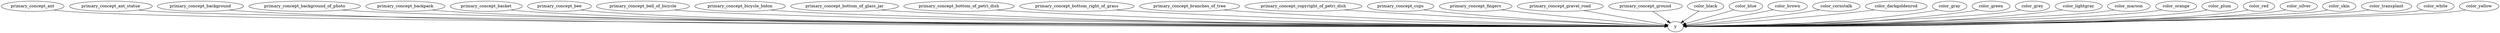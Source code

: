 strict digraph  {
primary_concept_ant;
y;
primary_concept_ant_statue;
primary_concept_background;
primary_concept_background_of_photo;
primary_concept_backpack;
primary_concept_basket;
primary_concept_bee;
primary_concept_bell_of_bicycle;
primary_concept_bicycle_bidon;
primary_concept_bottom_of_glass_jar;
primary_concept_bottom_of_petri_dish;
primary_concept_bottom_right_of_grass;
primary_concept_branches_of_tree;
primary_concept_copyright_of_petri_dish;
primary_concept_cups;
primary_concept_fingers;
primary_concept_gravel_road;
primary_concept_ground;
color_black;
color_blue;
color_brown;
color_cornstalk;
color_darkgoldenrod;
color_gray;
color_green;
color_grey;
color_lightgray;
color_maroon;
color_orange;
color_plum;
color_red;
color_silver;
color_skin;
color_transplant;
color_white;
color_yellow;
primary_concept_ant -> y;
primary_concept_ant_statue -> y;
primary_concept_background -> y;
primary_concept_background_of_photo -> y;
primary_concept_backpack -> y;
primary_concept_basket -> y;
primary_concept_bee -> y;
primary_concept_bell_of_bicycle -> y;
primary_concept_bicycle_bidon -> y;
primary_concept_bottom_of_glass_jar -> y;
primary_concept_bottom_of_petri_dish -> y;
primary_concept_bottom_right_of_grass -> y;
primary_concept_branches_of_tree -> y;
primary_concept_copyright_of_petri_dish -> y;
primary_concept_cups -> y;
primary_concept_fingers -> y;
primary_concept_gravel_road -> y;
primary_concept_ground -> y;
color_black -> y;
color_blue -> y;
color_brown -> y;
color_cornstalk -> y;
color_darkgoldenrod -> y;
color_gray -> y;
color_green -> y;
color_grey -> y;
color_lightgray -> y;
color_maroon -> y;
color_orange -> y;
color_plum -> y;
color_red -> y;
color_silver -> y;
color_skin -> y;
color_transplant -> y;
color_white -> y;
color_yellow -> y;
}
